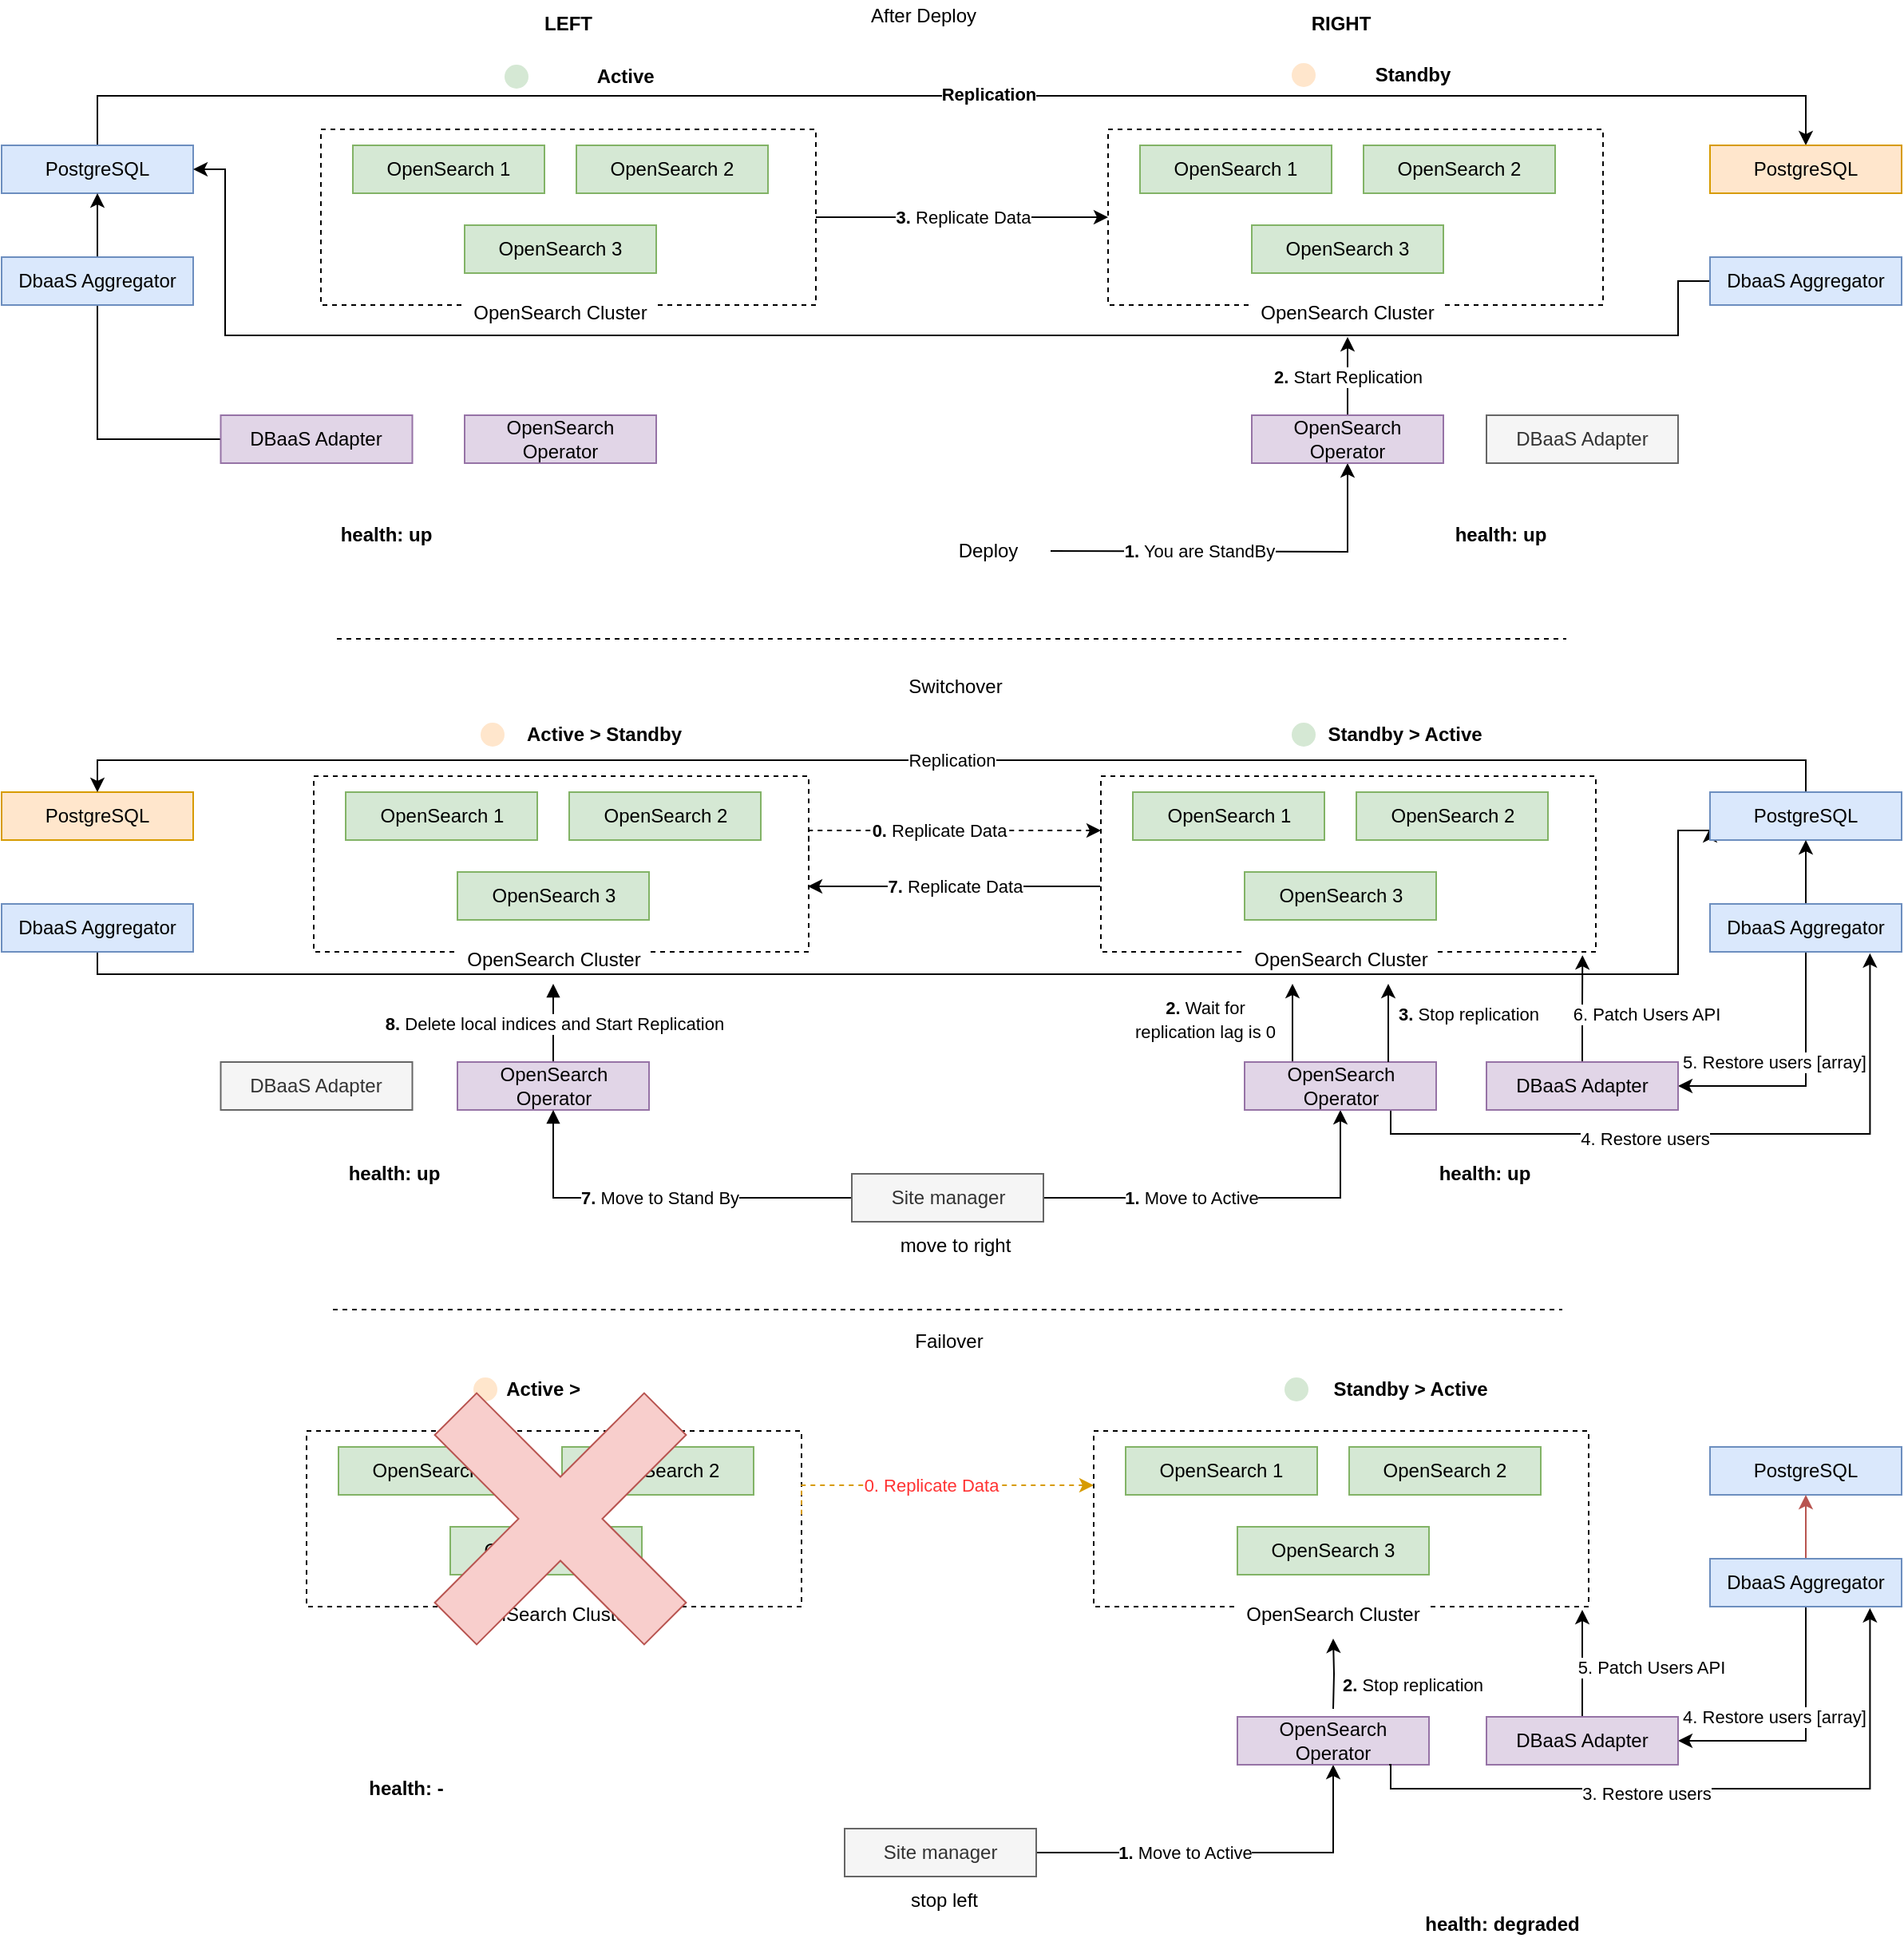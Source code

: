 <mxfile version="21.3.8" type="device">
  <diagram id="4c3An5qVU3Ox8uNfKSHT" name="Page-1">
    <mxGraphModel dx="2958" dy="672" grid="1" gridSize="10" guides="1" tooltips="1" connect="1" arrows="1" fold="1" page="1" pageScale="1" pageWidth="827" pageHeight="1169" math="0" shadow="0">
      <root>
        <mxCell id="0" />
        <mxCell id="1" parent="0" />
        <mxCell id="g5wSAZQ-lnxtwmomjC5H-2" value="" style="rounded=0;whiteSpace=wrap;html=1;fillColor=none;dashed=1;" parent="1" vertex="1">
          <mxGeometry x="-810" y="81" width="310" height="110" as="geometry" />
        </mxCell>
        <mxCell id="g5wSAZQ-lnxtwmomjC5H-1" value="OpenSearch 1" style="rounded=0;whiteSpace=wrap;html=1;" parent="1" vertex="1">
          <mxGeometry x="-790" y="91" width="120" height="30" as="geometry" />
        </mxCell>
        <mxCell id="g5wSAZQ-lnxtwmomjC5H-4" value="OpenSearch 2" style="rounded=0;whiteSpace=wrap;html=1;fillColor=#d5e8d4;strokeColor=#82b366;" parent="1" vertex="1">
          <mxGeometry x="-650" y="91" width="120" height="30" as="geometry" />
        </mxCell>
        <mxCell id="g5wSAZQ-lnxtwmomjC5H-5" value="OpenSearch 3" style="rounded=0;whiteSpace=wrap;html=1;" parent="1" vertex="1">
          <mxGeometry x="-720" y="141" width="120" height="30" as="geometry" />
        </mxCell>
        <mxCell id="g5wSAZQ-lnxtwmomjC5H-8" value="OpenSearch Cluster" style="text;html=1;strokeColor=none;fillColor=default;align=center;verticalAlign=middle;whiteSpace=wrap;rounded=0;dashed=1;" parent="1" vertex="1">
          <mxGeometry x="-720" y="181" width="120" height="30" as="geometry" />
        </mxCell>
        <mxCell id="g5wSAZQ-lnxtwmomjC5H-10" value="OpenSearch 3" style="rounded=0;whiteSpace=wrap;html=1;fillColor=#d5e8d4;strokeColor=#82b366;" parent="1" vertex="1">
          <mxGeometry x="-720" y="141" width="120" height="30" as="geometry" />
        </mxCell>
        <mxCell id="g5wSAZQ-lnxtwmomjC5H-11" value="OpenSearch 1" style="rounded=0;whiteSpace=wrap;html=1;fillColor=#d5e8d4;strokeColor=#82b366;" parent="1" vertex="1">
          <mxGeometry x="-790" y="91" width="120" height="30" as="geometry" />
        </mxCell>
        <mxCell id="g5wSAZQ-lnxtwmomjC5H-12" value="Active&amp;nbsp;" style="text;html=1;strokeColor=none;fillColor=none;align=center;verticalAlign=middle;whiteSpace=wrap;rounded=0;dashed=1;fontStyle=1" parent="1" vertex="1">
          <mxGeometry x="-675" y="33" width="115" height="30" as="geometry" />
        </mxCell>
        <mxCell id="g5wSAZQ-lnxtwmomjC5H-13" value="" style="ellipse;whiteSpace=wrap;html=1;aspect=fixed;dashed=1;fillColor=#d5e8d4;strokeColor=none;" parent="1" vertex="1">
          <mxGeometry x="-695" y="40.5" width="15" height="15" as="geometry" />
        </mxCell>
        <mxCell id="g5wSAZQ-lnxtwmomjC5H-32" value="&lt;b&gt;3.&lt;/b&gt; Replicate Data" style="edgeStyle=orthogonalEdgeStyle;rounded=0;orthogonalLoop=1;jettySize=auto;html=1;entryX=1;entryY=0.5;entryDx=0;entryDy=0;endArrow=none;endFill=0;startArrow=classic;startFill=1;" parent="1" source="g5wSAZQ-lnxtwmomjC5H-15" target="g5wSAZQ-lnxtwmomjC5H-2" edge="1">
          <mxGeometry relative="1" as="geometry" />
        </mxCell>
        <mxCell id="g5wSAZQ-lnxtwmomjC5H-15" value="" style="rounded=0;whiteSpace=wrap;html=1;fillColor=none;dashed=1;" parent="1" vertex="1">
          <mxGeometry x="-317" y="81" width="310" height="110" as="geometry" />
        </mxCell>
        <mxCell id="g5wSAZQ-lnxtwmomjC5H-16" value="OpenSearch 1" style="rounded=0;whiteSpace=wrap;html=1;" parent="1" vertex="1">
          <mxGeometry x="-297" y="91" width="120" height="30" as="geometry" />
        </mxCell>
        <mxCell id="g5wSAZQ-lnxtwmomjC5H-17" value="OpenSearch 2" style="rounded=0;whiteSpace=wrap;html=1;fillColor=#d5e8d4;strokeColor=#82b366;" parent="1" vertex="1">
          <mxGeometry x="-157" y="91" width="120" height="30" as="geometry" />
        </mxCell>
        <mxCell id="g5wSAZQ-lnxtwmomjC5H-18" value="OpenSearch 3" style="rounded=0;whiteSpace=wrap;html=1;" parent="1" vertex="1">
          <mxGeometry x="-227" y="141" width="120" height="30" as="geometry" />
        </mxCell>
        <mxCell id="g5wSAZQ-lnxtwmomjC5H-19" value="OpenSearch Cluster" style="text;html=1;strokeColor=none;fillColor=default;align=center;verticalAlign=middle;whiteSpace=wrap;rounded=0;dashed=1;" parent="1" vertex="1">
          <mxGeometry x="-227" y="181" width="120" height="30" as="geometry" />
        </mxCell>
        <mxCell id="g5wSAZQ-lnxtwmomjC5H-20" value="OpenSearch 3" style="rounded=0;whiteSpace=wrap;html=1;fillColor=#d5e8d4;strokeColor=#82b366;" parent="1" vertex="1">
          <mxGeometry x="-227" y="141" width="120" height="30" as="geometry" />
        </mxCell>
        <mxCell id="g5wSAZQ-lnxtwmomjC5H-21" value="OpenSearch 1" style="rounded=0;whiteSpace=wrap;html=1;fillColor=#d5e8d4;strokeColor=#82b366;" parent="1" vertex="1">
          <mxGeometry x="-297" y="91" width="120" height="30" as="geometry" />
        </mxCell>
        <mxCell id="g5wSAZQ-lnxtwmomjC5H-22" value="Standby" style="text;html=1;strokeColor=none;fillColor=none;align=center;verticalAlign=middle;whiteSpace=wrap;rounded=0;dashed=1;fontStyle=1" parent="1" vertex="1">
          <mxGeometry x="-182" y="32" width="112" height="30" as="geometry" />
        </mxCell>
        <mxCell id="g5wSAZQ-lnxtwmomjC5H-23" value="" style="ellipse;whiteSpace=wrap;html=1;aspect=fixed;dashed=1;fillColor=#ffe6cc;strokeColor=none;" parent="1" vertex="1">
          <mxGeometry x="-202" y="39.5" width="15" height="15" as="geometry" />
        </mxCell>
        <mxCell id="g5wSAZQ-lnxtwmomjC5H-26" value="OpenSearch Operator" style="rounded=0;whiteSpace=wrap;html=1;fillColor=#e1d5e7;strokeColor=#9673a6;" parent="1" vertex="1">
          <mxGeometry x="-720" y="260" width="120" height="30" as="geometry" />
        </mxCell>
        <mxCell id="g5wSAZQ-lnxtwmomjC5H-30" value="&lt;b&gt;1.&lt;/b&gt; You are StandBy" style="edgeStyle=orthogonalEdgeStyle;rounded=0;orthogonalLoop=1;jettySize=auto;html=1;entryX=0.5;entryY=1;entryDx=0;entryDy=0;" parent="1" target="g5wSAZQ-lnxtwmomjC5H-29" edge="1">
          <mxGeometry x="-0.231" relative="1" as="geometry">
            <mxPoint as="offset" />
            <mxPoint x="-353" y="345" as="sourcePoint" />
          </mxGeometry>
        </mxCell>
        <mxCell id="g5wSAZQ-lnxtwmomjC5H-31" value="&lt;b&gt;2. &lt;/b&gt;Start Replication" style="edgeStyle=orthogonalEdgeStyle;rounded=0;orthogonalLoop=1;jettySize=auto;html=1;entryX=0.5;entryY=1;entryDx=0;entryDy=0;" parent="1" source="g5wSAZQ-lnxtwmomjC5H-29" target="g5wSAZQ-lnxtwmomjC5H-19" edge="1">
          <mxGeometry relative="1" as="geometry" />
        </mxCell>
        <mxCell id="g5wSAZQ-lnxtwmomjC5H-29" value="OpenSearch Operator" style="rounded=0;whiteSpace=wrap;html=1;fillColor=#e1d5e7;strokeColor=#9673a6;" parent="1" vertex="1">
          <mxGeometry x="-227" y="260" width="120" height="30" as="geometry" />
        </mxCell>
        <mxCell id="g5wSAZQ-lnxtwmomjC5H-33" value="After Deploy" style="text;html=1;align=center;verticalAlign=middle;resizable=0;points=[];autosize=1;strokeColor=none;fillColor=none;" parent="1" vertex="1">
          <mxGeometry x="-473" width="80" height="20" as="geometry" />
        </mxCell>
        <mxCell id="g5wSAZQ-lnxtwmomjC5H-34" value="Switchover" style="text;html=1;align=center;verticalAlign=middle;resizable=0;points=[];autosize=1;strokeColor=none;fillColor=none;" parent="1" vertex="1">
          <mxGeometry x="-448" y="420" width="70" height="20" as="geometry" />
        </mxCell>
        <mxCell id="g5wSAZQ-lnxtwmomjC5H-35" value="" style="endArrow=none;dashed=1;html=1;rounded=0;" parent="1" edge="1">
          <mxGeometry width="50" height="50" relative="1" as="geometry">
            <mxPoint x="-800" y="400" as="sourcePoint" />
            <mxPoint x="-30" y="400" as="targetPoint" />
          </mxGeometry>
        </mxCell>
        <mxCell id="g5wSAZQ-lnxtwmomjC5H-36" value="" style="rounded=0;whiteSpace=wrap;html=1;fillColor=none;dashed=1;" parent="1" vertex="1">
          <mxGeometry x="-814.5" y="486" width="310" height="110" as="geometry" />
        </mxCell>
        <mxCell id="g5wSAZQ-lnxtwmomjC5H-37" value="OpenSearch 1" style="rounded=0;whiteSpace=wrap;html=1;" parent="1" vertex="1">
          <mxGeometry x="-794.5" y="496" width="120" height="30" as="geometry" />
        </mxCell>
        <mxCell id="g5wSAZQ-lnxtwmomjC5H-38" value="OpenSearch 2" style="rounded=0;whiteSpace=wrap;html=1;fillColor=#d5e8d4;strokeColor=#82b366;" parent="1" vertex="1">
          <mxGeometry x="-654.5" y="496" width="120" height="30" as="geometry" />
        </mxCell>
        <mxCell id="g5wSAZQ-lnxtwmomjC5H-39" value="OpenSearch 3" style="rounded=0;whiteSpace=wrap;html=1;" parent="1" vertex="1">
          <mxGeometry x="-724.5" y="546" width="120" height="30" as="geometry" />
        </mxCell>
        <mxCell id="g5wSAZQ-lnxtwmomjC5H-40" value="OpenSearch Cluster" style="text;html=1;strokeColor=none;fillColor=default;align=center;verticalAlign=middle;whiteSpace=wrap;rounded=0;dashed=1;" parent="1" vertex="1">
          <mxGeometry x="-724.5" y="586" width="120" height="30" as="geometry" />
        </mxCell>
        <mxCell id="g5wSAZQ-lnxtwmomjC5H-41" value="OpenSearch 3" style="rounded=0;whiteSpace=wrap;html=1;fillColor=#d5e8d4;strokeColor=#82b366;" parent="1" vertex="1">
          <mxGeometry x="-724.5" y="546" width="120" height="30" as="geometry" />
        </mxCell>
        <mxCell id="g5wSAZQ-lnxtwmomjC5H-42" value="OpenSearch 1" style="rounded=0;whiteSpace=wrap;html=1;fillColor=#d5e8d4;strokeColor=#82b366;" parent="1" vertex="1">
          <mxGeometry x="-794.5" y="496" width="120" height="30" as="geometry" />
        </mxCell>
        <mxCell id="g5wSAZQ-lnxtwmomjC5H-43" value="&lt;span style=&quot;font-weight: 700;&quot;&gt;Standby &amp;gt; Active&lt;/span&gt;" style="text;html=1;strokeColor=none;fillColor=none;align=center;verticalAlign=middle;whiteSpace=wrap;rounded=0;dashed=1;" parent="1" vertex="1">
          <mxGeometry x="-182" y="445" width="102" height="30" as="geometry" />
        </mxCell>
        <mxCell id="g5wSAZQ-lnxtwmomjC5H-44" value="" style="ellipse;whiteSpace=wrap;html=1;aspect=fixed;dashed=1;fillColor=#d5e8d4;strokeColor=none;" parent="1" vertex="1">
          <mxGeometry x="-202" y="452.5" width="15" height="15" as="geometry" />
        </mxCell>
        <mxCell id="g5wSAZQ-lnxtwmomjC5H-45" value="&lt;b&gt;0. &lt;/b&gt;Replicate Data" style="edgeStyle=orthogonalEdgeStyle;rounded=0;orthogonalLoop=1;jettySize=auto;html=1;entryX=1;entryY=0.5;entryDx=0;entryDy=0;endArrow=none;endFill=0;startArrow=classic;startFill=1;dashed=1;" parent="1" source="g5wSAZQ-lnxtwmomjC5H-46" target="g5wSAZQ-lnxtwmomjC5H-36" edge="1">
          <mxGeometry relative="1" as="geometry">
            <Array as="points">
              <mxPoint x="-504" y="520" />
            </Array>
          </mxGeometry>
        </mxCell>
        <mxCell id="g5wSAZQ-lnxtwmomjC5H-46" value="" style="rounded=0;whiteSpace=wrap;html=1;fillColor=none;dashed=1;" parent="1" vertex="1">
          <mxGeometry x="-321.5" y="486" width="310" height="110" as="geometry" />
        </mxCell>
        <mxCell id="g5wSAZQ-lnxtwmomjC5H-47" value="OpenSearch 1" style="rounded=0;whiteSpace=wrap;html=1;" parent="1" vertex="1">
          <mxGeometry x="-301.5" y="496" width="120" height="30" as="geometry" />
        </mxCell>
        <mxCell id="g5wSAZQ-lnxtwmomjC5H-48" value="OpenSearch 2" style="rounded=0;whiteSpace=wrap;html=1;fillColor=#d5e8d4;strokeColor=#82b366;" parent="1" vertex="1">
          <mxGeometry x="-161.5" y="496" width="120" height="30" as="geometry" />
        </mxCell>
        <mxCell id="g5wSAZQ-lnxtwmomjC5H-49" value="OpenSearch 3" style="rounded=0;whiteSpace=wrap;html=1;" parent="1" vertex="1">
          <mxGeometry x="-231.5" y="546" width="120" height="30" as="geometry" />
        </mxCell>
        <mxCell id="g5wSAZQ-lnxtwmomjC5H-50" value="OpenSearch Cluster" style="text;html=1;strokeColor=none;fillColor=default;align=center;verticalAlign=middle;whiteSpace=wrap;rounded=0;dashed=1;" parent="1" vertex="1">
          <mxGeometry x="-231.5" y="586" width="120" height="30" as="geometry" />
        </mxCell>
        <mxCell id="g5wSAZQ-lnxtwmomjC5H-51" value="OpenSearch 3" style="rounded=0;whiteSpace=wrap;html=1;fillColor=#d5e8d4;strokeColor=#82b366;" parent="1" vertex="1">
          <mxGeometry x="-231.5" y="546" width="120" height="30" as="geometry" />
        </mxCell>
        <mxCell id="g5wSAZQ-lnxtwmomjC5H-52" value="OpenSearch 1" style="rounded=0;whiteSpace=wrap;html=1;fillColor=#d5e8d4;strokeColor=#82b366;" parent="1" vertex="1">
          <mxGeometry x="-301.5" y="496" width="120" height="30" as="geometry" />
        </mxCell>
        <mxCell id="g5wSAZQ-lnxtwmomjC5H-53" value="&lt;span style=&quot;font-weight: 700;&quot;&gt;Active &amp;gt; Standby&lt;/span&gt;" style="text;html=1;strokeColor=none;fillColor=none;align=center;verticalAlign=middle;whiteSpace=wrap;rounded=0;dashed=1;" parent="1" vertex="1">
          <mxGeometry x="-695" y="445" width="125" height="30" as="geometry" />
        </mxCell>
        <mxCell id="g5wSAZQ-lnxtwmomjC5H-54" value="" style="ellipse;whiteSpace=wrap;html=1;aspect=fixed;dashed=1;fillColor=#ffe6cc;strokeColor=none;" parent="1" vertex="1">
          <mxGeometry x="-710" y="452.5" width="15" height="15" as="geometry" />
        </mxCell>
        <mxCell id="g5wSAZQ-lnxtwmomjC5H-65" value="&lt;b&gt;8.&lt;/b&gt;&amp;nbsp;Delete local indices and Start Replication" style="edgeStyle=orthogonalEdgeStyle;rounded=0;orthogonalLoop=1;jettySize=auto;html=1;startArrow=none;startFill=0;endArrow=block;endFill=1;" parent="1" source="g5wSAZQ-lnxtwmomjC5H-55" target="g5wSAZQ-lnxtwmomjC5H-40" edge="1">
          <mxGeometry relative="1" as="geometry" />
        </mxCell>
        <mxCell id="g5wSAZQ-lnxtwmomjC5H-55" value="OpenSearch Operator" style="rounded=0;whiteSpace=wrap;html=1;fillColor=#e1d5e7;strokeColor=#9673a6;" parent="1" vertex="1">
          <mxGeometry x="-724.5" y="665" width="120" height="30" as="geometry" />
        </mxCell>
        <mxCell id="g5wSAZQ-lnxtwmomjC5H-56" value="&lt;b&gt;1.&lt;/b&gt; Move to Active" style="edgeStyle=orthogonalEdgeStyle;rounded=0;orthogonalLoop=1;jettySize=auto;html=1;entryX=0.5;entryY=1;entryDx=0;entryDy=0;" parent="1" source="g5wSAZQ-lnxtwmomjC5H-57" target="g5wSAZQ-lnxtwmomjC5H-59" edge="1">
          <mxGeometry x="-0.231" relative="1" as="geometry">
            <mxPoint as="offset" />
          </mxGeometry>
        </mxCell>
        <mxCell id="g5wSAZQ-lnxtwmomjC5H-64" value="&lt;b&gt;7.&lt;/b&gt; Move to Stand By" style="edgeStyle=orthogonalEdgeStyle;rounded=0;orthogonalLoop=1;jettySize=auto;html=1;startArrow=none;startFill=0;endArrow=block;endFill=1;" parent="1" source="g5wSAZQ-lnxtwmomjC5H-57" target="g5wSAZQ-lnxtwmomjC5H-55" edge="1">
          <mxGeometry relative="1" as="geometry" />
        </mxCell>
        <mxCell id="g5wSAZQ-lnxtwmomjC5H-57" value="Site manager" style="rounded=0;whiteSpace=wrap;html=1;fillColor=#f5f5f5;fontColor=#333333;strokeColor=#666666;" parent="1" vertex="1">
          <mxGeometry x="-477.5" y="735" width="120" height="30" as="geometry" />
        </mxCell>
        <mxCell id="g5wSAZQ-lnxtwmomjC5H-58" value="" style="edgeStyle=orthogonalEdgeStyle;rounded=0;orthogonalLoop=1;jettySize=auto;html=1;entryX=0.25;entryY=1;entryDx=0;entryDy=0;exitX=0.25;exitY=0;exitDx=0;exitDy=0;" parent="1" source="g5wSAZQ-lnxtwmomjC5H-59" target="g5wSAZQ-lnxtwmomjC5H-50" edge="1">
          <mxGeometry relative="1" as="geometry" />
        </mxCell>
        <mxCell id="bl8uyG9xFAkNSxUmEnoo-24" style="edgeStyle=orthogonalEdgeStyle;rounded=0;orthogonalLoop=1;jettySize=auto;html=1;entryX=0.835;entryY=1.031;entryDx=0;entryDy=0;entryPerimeter=0;exitX=0.75;exitY=1;exitDx=0;exitDy=0;" parent="1" source="g5wSAZQ-lnxtwmomjC5H-59" target="bl8uyG9xFAkNSxUmEnoo-19" edge="1">
          <mxGeometry relative="1" as="geometry">
            <Array as="points">
              <mxPoint x="-140" y="695" />
              <mxPoint x="-140" y="710" />
              <mxPoint x="160" y="710" />
            </Array>
          </mxGeometry>
        </mxCell>
        <mxCell id="bl8uyG9xFAkNSxUmEnoo-25" value="&lt;font&gt;&lt;span&gt;4. Restore users&lt;/span&gt;&lt;/font&gt;" style="edgeLabel;html=1;align=center;verticalAlign=middle;resizable=0;points=[];fontColor=#000000;fontStyle=0" parent="bl8uyG9xFAkNSxUmEnoo-24" vertex="1" connectable="0">
          <mxGeometry x="-0.183" y="-3" relative="1" as="geometry">
            <mxPoint as="offset" />
          </mxGeometry>
        </mxCell>
        <mxCell id="g5wSAZQ-lnxtwmomjC5H-59" value="OpenSearch Operator" style="rounded=0;whiteSpace=wrap;html=1;fillColor=#e1d5e7;strokeColor=#9673a6;" parent="1" vertex="1">
          <mxGeometry x="-231.5" y="665" width="120" height="30" as="geometry" />
        </mxCell>
        <mxCell id="g5wSAZQ-lnxtwmomjC5H-60" value="&lt;br&gt;&lt;span style=&quot;color: rgb(0 , 0 , 0) ; font-family: &amp;#34;helvetica&amp;#34; ; font-size: 11px ; font-style: normal ; letter-spacing: normal ; text-align: center ; text-indent: 0px ; text-transform: none ; word-spacing: 0px ; background-color: rgb(255 , 255 , 255) ; display: inline ; float: none&quot;&gt;&lt;b&gt;2.&lt;/b&gt;&lt;/span&gt;&lt;span style=&quot;color: rgb(0 , 0 , 0) ; font-family: &amp;#34;helvetica&amp;#34; ; font-size: 11px ; font-style: normal ; font-weight: 400 ; letter-spacing: normal ; text-align: center ; text-indent: 0px ; text-transform: none ; word-spacing: 0px ; background-color: rgb(255 , 255 , 255) ; display: inline ; float: none&quot;&gt; Wait for replication lag is 0&lt;/span&gt;" style="text;html=1;strokeColor=none;fillColor=none;align=center;verticalAlign=middle;whiteSpace=wrap;rounded=0;" parent="1" vertex="1">
          <mxGeometry x="-306" y="616" width="100" height="30" as="geometry" />
        </mxCell>
        <mxCell id="g5wSAZQ-lnxtwmomjC5H-61" value="" style="edgeStyle=orthogonalEdgeStyle;rounded=0;orthogonalLoop=1;jettySize=auto;html=1;entryX=0.75;entryY=1;entryDx=0;entryDy=0;exitX=0.75;exitY=0;exitDx=0;exitDy=0;" parent="1" source="g5wSAZQ-lnxtwmomjC5H-59" target="g5wSAZQ-lnxtwmomjC5H-50" edge="1">
          <mxGeometry relative="1" as="geometry">
            <mxPoint x="-191.5" y="675" as="sourcePoint" />
            <mxPoint x="-191.5" y="626" as="targetPoint" />
          </mxGeometry>
        </mxCell>
        <mxCell id="g5wSAZQ-lnxtwmomjC5H-62" value="&lt;span style=&quot;color: rgb(0 , 0 , 0) ; font-family: &amp;#34;helvetica&amp;#34; ; font-size: 11px ; font-style: normal ; letter-spacing: normal ; text-align: center ; text-indent: 0px ; text-transform: none ; word-spacing: 0px ; background-color: rgb(255 , 255 , 255) ; display: inline ; float: none&quot;&gt;&lt;b&gt;3.&lt;/b&gt;&lt;/span&gt;&lt;span style=&quot;color: rgb(0 , 0 , 0) ; font-family: &amp;#34;helvetica&amp;#34; ; font-size: 11px ; font-style: normal ; font-weight: 400 ; letter-spacing: normal ; text-align: center ; text-indent: 0px ; text-transform: none ; word-spacing: 0px ; background-color: rgb(255 , 255 , 255) ; display: inline ; float: none&quot;&gt; Stop replication&lt;/span&gt;" style="text;html=1;strokeColor=none;fillColor=none;align=center;verticalAlign=middle;whiteSpace=wrap;rounded=0;" parent="1" vertex="1">
          <mxGeometry x="-140.75" y="620" width="100" height="30" as="geometry" />
        </mxCell>
        <mxCell id="g5wSAZQ-lnxtwmomjC5H-66" value="&lt;b&gt;7.&lt;/b&gt; Replicate Data" style="edgeStyle=orthogonalEdgeStyle;rounded=0;orthogonalLoop=1;jettySize=auto;html=1;endArrow=classic;endFill=1;startArrow=none;startFill=0;" parent="1" edge="1">
          <mxGeometry relative="1" as="geometry">
            <mxPoint x="-322" y="555.0" as="sourcePoint" />
            <mxPoint x="-505" y="555" as="targetPoint" />
            <Array as="points">
              <mxPoint x="-504.5" y="555" />
            </Array>
          </mxGeometry>
        </mxCell>
        <mxCell id="g5wSAZQ-lnxtwmomjC5H-67" value="Failover" style="text;html=1;align=center;verticalAlign=middle;resizable=0;points=[];autosize=1;strokeColor=none;fillColor=none;" parent="1" vertex="1">
          <mxGeometry x="-447.5" y="830" width="60" height="20" as="geometry" />
        </mxCell>
        <mxCell id="g5wSAZQ-lnxtwmomjC5H-68" value="" style="endArrow=none;dashed=1;html=1;rounded=0;" parent="1" edge="1">
          <mxGeometry width="50" height="50" relative="1" as="geometry">
            <mxPoint x="-802.5" y="820" as="sourcePoint" />
            <mxPoint x="-32.5" y="820" as="targetPoint" />
          </mxGeometry>
        </mxCell>
        <mxCell id="g5wSAZQ-lnxtwmomjC5H-69" value="" style="rounded=0;whiteSpace=wrap;html=1;fillColor=none;dashed=1;" parent="1" vertex="1">
          <mxGeometry x="-819" y="896" width="310" height="110" as="geometry" />
        </mxCell>
        <mxCell id="g5wSAZQ-lnxtwmomjC5H-70" value="OpenSearch 1" style="rounded=0;whiteSpace=wrap;html=1;" parent="1" vertex="1">
          <mxGeometry x="-799" y="906" width="120" height="30" as="geometry" />
        </mxCell>
        <mxCell id="g5wSAZQ-lnxtwmomjC5H-71" value="OpenSearch 2" style="rounded=0;whiteSpace=wrap;html=1;fillColor=#d5e8d4;strokeColor=#82b366;" parent="1" vertex="1">
          <mxGeometry x="-659" y="906" width="120" height="30" as="geometry" />
        </mxCell>
        <mxCell id="g5wSAZQ-lnxtwmomjC5H-72" value="OpenSearch 3" style="rounded=0;whiteSpace=wrap;html=1;" parent="1" vertex="1">
          <mxGeometry x="-729" y="956" width="120" height="30" as="geometry" />
        </mxCell>
        <mxCell id="g5wSAZQ-lnxtwmomjC5H-73" value="OpenSearch Cluster" style="text;html=1;strokeColor=none;fillColor=default;align=center;verticalAlign=middle;whiteSpace=wrap;rounded=0;dashed=1;" parent="1" vertex="1">
          <mxGeometry x="-729" y="996" width="120" height="30" as="geometry" />
        </mxCell>
        <mxCell id="g5wSAZQ-lnxtwmomjC5H-74" value="OpenSearch 3" style="rounded=0;whiteSpace=wrap;html=1;fillColor=#d5e8d4;strokeColor=#82b366;" parent="1" vertex="1">
          <mxGeometry x="-729" y="956" width="120" height="30" as="geometry" />
        </mxCell>
        <mxCell id="g5wSAZQ-lnxtwmomjC5H-75" value="OpenSearch 1" style="rounded=0;whiteSpace=wrap;html=1;fillColor=#d5e8d4;strokeColor=#82b366;" parent="1" vertex="1">
          <mxGeometry x="-799" y="906" width="120" height="30" as="geometry" />
        </mxCell>
        <mxCell id="g5wSAZQ-lnxtwmomjC5H-76" value="&lt;span style=&quot;font-weight: 700;&quot;&gt;Standby &amp;gt; Active&lt;/span&gt;" style="text;html=1;strokeColor=none;fillColor=none;align=center;verticalAlign=middle;whiteSpace=wrap;rounded=0;dashed=1;" parent="1" vertex="1">
          <mxGeometry x="-186.5" y="855" width="116.5" height="30" as="geometry" />
        </mxCell>
        <mxCell id="g5wSAZQ-lnxtwmomjC5H-77" value="" style="ellipse;whiteSpace=wrap;html=1;aspect=fixed;dashed=1;fillColor=#d5e8d4;strokeColor=none;" parent="1" vertex="1">
          <mxGeometry x="-206.5" y="862.5" width="15" height="15" as="geometry" />
        </mxCell>
        <mxCell id="g5wSAZQ-lnxtwmomjC5H-78" value="&lt;font color=&quot;#ff3333&quot;&gt;0. Replicate Data&lt;/font&gt;" style="edgeStyle=orthogonalEdgeStyle;rounded=0;orthogonalLoop=1;jettySize=auto;html=1;entryX=1;entryY=0.5;entryDx=0;entryDy=0;endArrow=none;endFill=0;startArrow=classic;startFill=1;dashed=1;fillColor=#ffe6cc;strokeColor=#d79b00;" parent="1" source="g5wSAZQ-lnxtwmomjC5H-79" target="g5wSAZQ-lnxtwmomjC5H-69" edge="1">
          <mxGeometry relative="1" as="geometry">
            <Array as="points">
              <mxPoint x="-508.5" y="930" />
            </Array>
          </mxGeometry>
        </mxCell>
        <mxCell id="g5wSAZQ-lnxtwmomjC5H-79" value="" style="rounded=0;whiteSpace=wrap;html=1;fillColor=none;dashed=1;" parent="1" vertex="1">
          <mxGeometry x="-326" y="896" width="310" height="110" as="geometry" />
        </mxCell>
        <mxCell id="g5wSAZQ-lnxtwmomjC5H-80" value="OpenSearch 1" style="rounded=0;whiteSpace=wrap;html=1;" parent="1" vertex="1">
          <mxGeometry x="-306" y="906" width="120" height="30" as="geometry" />
        </mxCell>
        <mxCell id="g5wSAZQ-lnxtwmomjC5H-81" value="OpenSearch 2" style="rounded=0;whiteSpace=wrap;html=1;fillColor=#d5e8d4;strokeColor=#82b366;" parent="1" vertex="1">
          <mxGeometry x="-166" y="906" width="120" height="30" as="geometry" />
        </mxCell>
        <mxCell id="g5wSAZQ-lnxtwmomjC5H-82" value="OpenSearch 3" style="rounded=0;whiteSpace=wrap;html=1;" parent="1" vertex="1">
          <mxGeometry x="-236" y="956" width="120" height="30" as="geometry" />
        </mxCell>
        <mxCell id="g5wSAZQ-lnxtwmomjC5H-83" value="OpenSearch Cluster" style="text;html=1;strokeColor=none;fillColor=default;align=center;verticalAlign=middle;whiteSpace=wrap;rounded=0;dashed=1;" parent="1" vertex="1">
          <mxGeometry x="-236" y="996" width="120" height="30" as="geometry" />
        </mxCell>
        <mxCell id="g5wSAZQ-lnxtwmomjC5H-84" value="OpenSearch 3" style="rounded=0;whiteSpace=wrap;html=1;fillColor=#d5e8d4;strokeColor=#82b366;" parent="1" vertex="1">
          <mxGeometry x="-236" y="956" width="120" height="30" as="geometry" />
        </mxCell>
        <mxCell id="g5wSAZQ-lnxtwmomjC5H-85" value="OpenSearch 1" style="rounded=0;whiteSpace=wrap;html=1;fillColor=#d5e8d4;strokeColor=#82b366;" parent="1" vertex="1">
          <mxGeometry x="-306" y="906" width="120" height="30" as="geometry" />
        </mxCell>
        <mxCell id="g5wSAZQ-lnxtwmomjC5H-86" value="&lt;b&gt;Active &amp;gt;&amp;nbsp;&lt;/b&gt;" style="text;html=1;strokeColor=none;fillColor=none;align=center;verticalAlign=middle;whiteSpace=wrap;rounded=0;dashed=1;" parent="1" vertex="1">
          <mxGeometry x="-699.5" y="855" width="60" height="30" as="geometry" />
        </mxCell>
        <mxCell id="g5wSAZQ-lnxtwmomjC5H-87" value="" style="ellipse;whiteSpace=wrap;html=1;aspect=fixed;dashed=1;fillColor=#ffe6cc;strokeColor=none;" parent="1" vertex="1">
          <mxGeometry x="-714.5" y="862.5" width="15" height="15" as="geometry" />
        </mxCell>
        <mxCell id="g5wSAZQ-lnxtwmomjC5H-90" value="&lt;b&gt;1.&lt;/b&gt; Move to Active" style="edgeStyle=orthogonalEdgeStyle;rounded=0;orthogonalLoop=1;jettySize=auto;html=1;entryX=0.5;entryY=1;entryDx=0;entryDy=0;" parent="1" source="g5wSAZQ-lnxtwmomjC5H-92" target="g5wSAZQ-lnxtwmomjC5H-94" edge="1">
          <mxGeometry x="-0.231" relative="1" as="geometry">
            <mxPoint as="offset" />
          </mxGeometry>
        </mxCell>
        <mxCell id="g5wSAZQ-lnxtwmomjC5H-92" value="Site manager" style="rounded=0;whiteSpace=wrap;html=1;fillColor=#f5f5f5;fontColor=#333333;strokeColor=#666666;" parent="1" vertex="1">
          <mxGeometry x="-482" y="1145" width="120" height="30" as="geometry" />
        </mxCell>
        <mxCell id="g5wSAZQ-lnxtwmomjC5H-94" value="OpenSearch Operator" style="rounded=0;whiteSpace=wrap;html=1;fillColor=#e1d5e7;strokeColor=#9673a6;" parent="1" vertex="1">
          <mxGeometry x="-236" y="1075" width="120" height="30" as="geometry" />
        </mxCell>
        <mxCell id="g5wSAZQ-lnxtwmomjC5H-96" value="" style="edgeStyle=orthogonalEdgeStyle;rounded=0;orthogonalLoop=1;jettySize=auto;html=1;" parent="1" target="g5wSAZQ-lnxtwmomjC5H-83" edge="1">
          <mxGeometry relative="1" as="geometry">
            <mxPoint x="-176" y="1070" as="sourcePoint" />
            <mxPoint x="-196" y="1036" as="targetPoint" />
          </mxGeometry>
        </mxCell>
        <mxCell id="g5wSAZQ-lnxtwmomjC5H-97" value="&lt;span style=&quot;color: rgb(0 , 0 , 0) ; font-family: &amp;#34;helvetica&amp;#34; ; font-size: 11px ; font-style: normal ; letter-spacing: normal ; text-align: center ; text-indent: 0px ; text-transform: none ; word-spacing: 0px ; background-color: rgb(255 , 255 , 255) ; display: inline ; float: none&quot;&gt;&lt;b&gt;2.&lt;/b&gt;&lt;/span&gt;&lt;span style=&quot;color: rgb(0 , 0 , 0) ; font-family: &amp;#34;helvetica&amp;#34; ; font-size: 11px ; font-style: normal ; font-weight: 400 ; letter-spacing: normal ; text-align: center ; text-indent: 0px ; text-transform: none ; word-spacing: 0px ; background-color: rgb(255 , 255 , 255) ; display: inline ; float: none&quot;&gt; Stop replication&lt;/span&gt;" style="text;html=1;strokeColor=none;fillColor=none;align=center;verticalAlign=middle;whiteSpace=wrap;rounded=0;" parent="1" vertex="1">
          <mxGeometry x="-176" y="1040" width="100" height="30" as="geometry" />
        </mxCell>
        <mxCell id="g5wSAZQ-lnxtwmomjC5H-99" value="" style="shape=cross;whiteSpace=wrap;html=1;fillColor=#f8cecc;rotation=-45;strokeColor=#b85450;" parent="1" vertex="1">
          <mxGeometry x="-752.75" y="858.25" width="185.5" height="185.5" as="geometry" />
        </mxCell>
        <mxCell id="g5wSAZQ-lnxtwmomjC5H-103" style="edgeStyle=orthogonalEdgeStyle;rounded=0;orthogonalLoop=1;jettySize=auto;html=1;exitX=0.5;exitY=1;exitDx=0;exitDy=0;fontColor=#FF3333;startArrow=none;startFill=0;endArrow=classic;endFill=1;" parent="1" source="g5wSAZQ-lnxtwmomjC5H-60" target="g5wSAZQ-lnxtwmomjC5H-60" edge="1">
          <mxGeometry relative="1" as="geometry" />
        </mxCell>
        <mxCell id="OIgNpswnTD7eTRh0_pzA-1" value="LEFT" style="text;html=1;strokeColor=none;fillColor=none;align=center;verticalAlign=middle;whiteSpace=wrap;rounded=0;fontStyle=1" parent="1" vertex="1">
          <mxGeometry x="-685" width="60" height="30" as="geometry" />
        </mxCell>
        <mxCell id="OIgNpswnTD7eTRh0_pzA-2" value="RIGHT" style="text;html=1;strokeColor=none;fillColor=none;align=center;verticalAlign=middle;whiteSpace=wrap;rounded=0;fontStyle=1" parent="1" vertex="1">
          <mxGeometry x="-201" width="60" height="30" as="geometry" />
        </mxCell>
        <mxCell id="OIgNpswnTD7eTRh0_pzA-3" value="Deploy" style="text;html=1;strokeColor=none;fillColor=none;align=center;verticalAlign=middle;whiteSpace=wrap;rounded=0;" parent="1" vertex="1">
          <mxGeometry x="-422" y="330" width="60" height="30" as="geometry" />
        </mxCell>
        <mxCell id="OIgNpswnTD7eTRh0_pzA-4" value="move to right" style="text;html=1;strokeColor=none;fillColor=none;align=center;verticalAlign=middle;whiteSpace=wrap;rounded=0;" parent="1" vertex="1">
          <mxGeometry x="-454.5" y="765" width="83" height="30" as="geometry" />
        </mxCell>
        <mxCell id="OIgNpswnTD7eTRh0_pzA-5" value="stop left" style="text;html=1;strokeColor=none;fillColor=none;align=center;verticalAlign=middle;whiteSpace=wrap;rounded=0;" parent="1" vertex="1">
          <mxGeometry x="-461" y="1175" width="83" height="30" as="geometry" />
        </mxCell>
        <mxCell id="OIgNpswnTD7eTRh0_pzA-6" value="health: up" style="text;html=1;strokeColor=none;fillColor=none;align=center;verticalAlign=middle;whiteSpace=wrap;rounded=0;fontStyle=1" parent="1" vertex="1">
          <mxGeometry x="-794.5" y="720" width="60" height="30" as="geometry" />
        </mxCell>
        <mxCell id="OIgNpswnTD7eTRh0_pzA-7" value="health: up" style="text;html=1;strokeColor=none;fillColor=none;align=center;verticalAlign=middle;whiteSpace=wrap;rounded=0;fontStyle=1" parent="1" vertex="1">
          <mxGeometry x="-111.5" y="720" width="60" height="30" as="geometry" />
        </mxCell>
        <mxCell id="OIgNpswnTD7eTRh0_pzA-8" value="health: -" style="text;html=1;strokeColor=none;fillColor=none;align=center;verticalAlign=middle;whiteSpace=wrap;rounded=0;fontStyle=1" parent="1" vertex="1">
          <mxGeometry x="-819" y="1105" width="124.5" height="30" as="geometry" />
        </mxCell>
        <mxCell id="OIgNpswnTD7eTRh0_pzA-9" value="health: degraded" style="text;html=1;strokeColor=none;fillColor=none;align=center;verticalAlign=middle;whiteSpace=wrap;rounded=0;fontStyle=1" parent="1" vertex="1">
          <mxGeometry x="-121.5" y="1190" width="101.5" height="30" as="geometry" />
        </mxCell>
        <mxCell id="0v8K78YUEuDHn0hmXSMS-2" value="health: up" style="text;html=1;strokeColor=none;fillColor=none;align=center;verticalAlign=middle;whiteSpace=wrap;rounded=0;fontStyle=1" parent="1" vertex="1">
          <mxGeometry x="-100.75" y="320" width="60" height="30" as="geometry" />
        </mxCell>
        <mxCell id="0v8K78YUEuDHn0hmXSMS-3" value="health: up" style="text;html=1;strokeColor=none;fillColor=none;align=center;verticalAlign=middle;whiteSpace=wrap;rounded=0;fontStyle=1" parent="1" vertex="1">
          <mxGeometry x="-799" y="320" width="60" height="30" as="geometry" />
        </mxCell>
        <mxCell id="bl8uyG9xFAkNSxUmEnoo-1" value="DBaaS Adapter" style="rounded=0;whiteSpace=wrap;html=1;fillColor=#f5f5f5;strokeColor=#666666;fontColor=#333333;" parent="1" vertex="1">
          <mxGeometry x="-80" y="260" width="120" height="30" as="geometry" />
        </mxCell>
        <mxCell id="bl8uyG9xFAkNSxUmEnoo-11" style="edgeStyle=orthogonalEdgeStyle;rounded=0;orthogonalLoop=1;jettySize=auto;html=1;entryX=0.5;entryY=1;entryDx=0;entryDy=0;endArrow=none;endFill=0;" parent="1" source="bl8uyG9xFAkNSxUmEnoo-2" target="bl8uyG9xFAkNSxUmEnoo-7" edge="1">
          <mxGeometry relative="1" as="geometry" />
        </mxCell>
        <mxCell id="bl8uyG9xFAkNSxUmEnoo-2" value="DBaaS Adapter" style="rounded=0;whiteSpace=wrap;html=1;fillColor=#e1d5e7;strokeColor=#9673a6;" parent="1" vertex="1">
          <mxGeometry x="-872.75" y="260" width="120" height="30" as="geometry" />
        </mxCell>
        <mxCell id="bl8uyG9xFAkNSxUmEnoo-5" style="edgeStyle=orthogonalEdgeStyle;rounded=0;orthogonalLoop=1;jettySize=auto;html=1;entryX=0.5;entryY=0;entryDx=0;entryDy=0;" parent="1" source="bl8uyG9xFAkNSxUmEnoo-3" target="bl8uyG9xFAkNSxUmEnoo-4" edge="1">
          <mxGeometry relative="1" as="geometry">
            <Array as="points">
              <mxPoint x="-950" y="60" />
              <mxPoint x="120" y="60" />
            </Array>
          </mxGeometry>
        </mxCell>
        <mxCell id="bl8uyG9xFAkNSxUmEnoo-6" value="Replication" style="edgeLabel;html=1;align=center;verticalAlign=middle;resizable=0;points=[];fontStyle=1" parent="bl8uyG9xFAkNSxUmEnoo-5" vertex="1" connectable="0">
          <mxGeometry x="0.041" y="1" relative="1" as="geometry">
            <mxPoint as="offset" />
          </mxGeometry>
        </mxCell>
        <mxCell id="bl8uyG9xFAkNSxUmEnoo-3" value="PostgreSQL" style="rounded=0;whiteSpace=wrap;html=1;fillColor=#dae8fc;strokeColor=#6c8ebf;" parent="1" vertex="1">
          <mxGeometry x="-1010" y="91" width="120" height="30" as="geometry" />
        </mxCell>
        <mxCell id="bl8uyG9xFAkNSxUmEnoo-4" value="PostgreSQL" style="rounded=0;whiteSpace=wrap;html=1;fillColor=#ffe6cc;strokeColor=#d79b00;" parent="1" vertex="1">
          <mxGeometry x="60" y="91" width="120" height="30" as="geometry" />
        </mxCell>
        <mxCell id="bl8uyG9xFAkNSxUmEnoo-8" style="edgeStyle=orthogonalEdgeStyle;rounded=0;orthogonalLoop=1;jettySize=auto;html=1;entryX=0.5;entryY=1;entryDx=0;entryDy=0;" parent="1" source="bl8uyG9xFAkNSxUmEnoo-7" target="bl8uyG9xFAkNSxUmEnoo-3" edge="1">
          <mxGeometry relative="1" as="geometry" />
        </mxCell>
        <mxCell id="bl8uyG9xFAkNSxUmEnoo-7" value="DbaaS Aggregator" style="rounded=0;whiteSpace=wrap;html=1;fillColor=#dae8fc;strokeColor=#6c8ebf;" parent="1" vertex="1">
          <mxGeometry x="-1010" y="161" width="120" height="30" as="geometry" />
        </mxCell>
        <mxCell id="bl8uyG9xFAkNSxUmEnoo-10" style="edgeStyle=orthogonalEdgeStyle;rounded=0;orthogonalLoop=1;jettySize=auto;html=1;entryX=1;entryY=0.5;entryDx=0;entryDy=0;" parent="1" source="bl8uyG9xFAkNSxUmEnoo-9" target="bl8uyG9xFAkNSxUmEnoo-3" edge="1">
          <mxGeometry relative="1" as="geometry">
            <Array as="points">
              <mxPoint x="40" y="176" />
              <mxPoint x="40" y="210" />
              <mxPoint x="-870" y="210" />
              <mxPoint x="-870" y="106" />
            </Array>
          </mxGeometry>
        </mxCell>
        <mxCell id="bl8uyG9xFAkNSxUmEnoo-9" value="DbaaS Aggregator" style="rounded=0;whiteSpace=wrap;html=1;fillColor=#dae8fc;strokeColor=#6c8ebf;" parent="1" vertex="1">
          <mxGeometry x="60" y="161" width="120" height="30" as="geometry" />
        </mxCell>
        <mxCell id="bl8uyG9xFAkNSxUmEnoo-13" value="DBaaS Adapter" style="rounded=0;whiteSpace=wrap;html=1;fillColor=#f5f5f5;strokeColor=#666666;fontColor=#333333;" parent="1" vertex="1">
          <mxGeometry x="-872.75" y="665" width="120" height="30" as="geometry" />
        </mxCell>
        <mxCell id="bl8uyG9xFAkNSxUmEnoo-14" value="PostgreSQL" style="rounded=0;whiteSpace=wrap;html=1;fillColor=#ffe6cc;strokeColor=#d79b00;" parent="1" vertex="1">
          <mxGeometry x="-1010" y="496" width="120" height="30" as="geometry" />
        </mxCell>
        <mxCell id="bl8uyG9xFAkNSxUmEnoo-21" style="edgeStyle=orthogonalEdgeStyle;rounded=0;orthogonalLoop=1;jettySize=auto;html=1;entryX=0;entryY=0.75;entryDx=0;entryDy=0;" parent="1" source="bl8uyG9xFAkNSxUmEnoo-16" target="bl8uyG9xFAkNSxUmEnoo-18" edge="1">
          <mxGeometry relative="1" as="geometry">
            <Array as="points">
              <mxPoint x="-950" y="610" />
              <mxPoint x="40" y="610" />
              <mxPoint x="40" y="520" />
              <mxPoint x="60" y="520" />
            </Array>
          </mxGeometry>
        </mxCell>
        <mxCell id="bl8uyG9xFAkNSxUmEnoo-16" value="DbaaS Aggregator" style="rounded=0;whiteSpace=wrap;html=1;fillColor=#dae8fc;strokeColor=#6c8ebf;" parent="1" vertex="1">
          <mxGeometry x="-1010" y="566" width="120" height="30" as="geometry" />
        </mxCell>
        <mxCell id="bl8uyG9xFAkNSxUmEnoo-22" style="edgeStyle=orthogonalEdgeStyle;rounded=0;orthogonalLoop=1;jettySize=auto;html=1;entryX=0.5;entryY=1;entryDx=0;entryDy=0;endArrow=none;endFill=0;startArrow=classic;startFill=1;" parent="1" source="bl8uyG9xFAkNSxUmEnoo-17" target="bl8uyG9xFAkNSxUmEnoo-19" edge="1">
          <mxGeometry relative="1" as="geometry" />
        </mxCell>
        <mxCell id="bl8uyG9xFAkNSxUmEnoo-26" value="&lt;font&gt;&lt;span&gt;5. Restore users [array]&lt;/span&gt;&lt;/font&gt;" style="edgeLabel;html=1;align=center;verticalAlign=middle;resizable=0;points=[];fontColor=#000000;fontStyle=0" parent="bl8uyG9xFAkNSxUmEnoo-22" vertex="1" connectable="0">
          <mxGeometry x="-0.431" y="2" relative="1" as="geometry">
            <mxPoint x="13" y="-13" as="offset" />
          </mxGeometry>
        </mxCell>
        <mxCell id="bl8uyG9xFAkNSxUmEnoo-23" style="edgeStyle=orthogonalEdgeStyle;rounded=0;orthogonalLoop=1;jettySize=auto;html=1;entryX=0.973;entryY=1.019;entryDx=0;entryDy=0;entryPerimeter=0;" parent="1" source="bl8uyG9xFAkNSxUmEnoo-17" target="g5wSAZQ-lnxtwmomjC5H-46" edge="1">
          <mxGeometry relative="1" as="geometry" />
        </mxCell>
        <mxCell id="bl8uyG9xFAkNSxUmEnoo-17" value="DBaaS Adapter" style="rounded=0;whiteSpace=wrap;html=1;fillColor=#e1d5e7;strokeColor=#9673a6;" parent="1" vertex="1">
          <mxGeometry x="-80" y="665" width="120" height="30" as="geometry" />
        </mxCell>
        <mxCell id="bl8uyG9xFAkNSxUmEnoo-39" value="Replication" style="edgeStyle=orthogonalEdgeStyle;rounded=0;orthogonalLoop=1;jettySize=auto;html=1;entryX=0.5;entryY=0;entryDx=0;entryDy=0;" parent="1" source="bl8uyG9xFAkNSxUmEnoo-18" target="bl8uyG9xFAkNSxUmEnoo-14" edge="1">
          <mxGeometry relative="1" as="geometry">
            <Array as="points">
              <mxPoint x="120" y="476" />
              <mxPoint x="-950" y="476" />
            </Array>
          </mxGeometry>
        </mxCell>
        <mxCell id="bl8uyG9xFAkNSxUmEnoo-18" value="PostgreSQL" style="rounded=0;whiteSpace=wrap;html=1;fillColor=#dae8fc;strokeColor=#6c8ebf;" parent="1" vertex="1">
          <mxGeometry x="60" y="496" width="120" height="30" as="geometry" />
        </mxCell>
        <mxCell id="bl8uyG9xFAkNSxUmEnoo-20" style="edgeStyle=orthogonalEdgeStyle;rounded=0;orthogonalLoop=1;jettySize=auto;html=1;entryX=0.5;entryY=1;entryDx=0;entryDy=0;" parent="1" source="bl8uyG9xFAkNSxUmEnoo-19" target="bl8uyG9xFAkNSxUmEnoo-18" edge="1">
          <mxGeometry relative="1" as="geometry" />
        </mxCell>
        <mxCell id="bl8uyG9xFAkNSxUmEnoo-19" value="DbaaS Aggregator" style="rounded=0;whiteSpace=wrap;html=1;fillColor=#dae8fc;strokeColor=#6c8ebf;" parent="1" vertex="1">
          <mxGeometry x="60" y="566" width="120" height="30" as="geometry" />
        </mxCell>
        <mxCell id="bl8uyG9xFAkNSxUmEnoo-27" value="&lt;font&gt;&lt;span&gt;6. Patch Users API&lt;/span&gt;&lt;/font&gt;" style="edgeLabel;html=1;align=center;verticalAlign=middle;resizable=0;points=[];fontColor=#000000;fontStyle=0" parent="1" vertex="1" connectable="0">
          <mxGeometry x="19.997" y="635" as="geometry" />
        </mxCell>
        <mxCell id="bl8uyG9xFAkNSxUmEnoo-28" style="edgeStyle=orthogonalEdgeStyle;rounded=0;orthogonalLoop=1;jettySize=auto;html=1;entryX=0.835;entryY=1.031;entryDx=0;entryDy=0;entryPerimeter=0;exitX=0.75;exitY=1;exitDx=0;exitDy=0;" parent="1" target="bl8uyG9xFAkNSxUmEnoo-36" edge="1">
          <mxGeometry relative="1" as="geometry">
            <mxPoint x="-141" y="1105" as="sourcePoint" />
            <Array as="points">
              <mxPoint x="-140" y="1105" />
              <mxPoint x="-140" y="1120" />
              <mxPoint x="160" y="1120" />
            </Array>
          </mxGeometry>
        </mxCell>
        <mxCell id="bl8uyG9xFAkNSxUmEnoo-29" value="&lt;font&gt;&lt;span&gt;3. Restore users&lt;/span&gt;&lt;/font&gt;" style="edgeLabel;html=1;align=center;verticalAlign=middle;resizable=0;points=[];fontStyle=0;fontColor=#000000;" parent="bl8uyG9xFAkNSxUmEnoo-28" vertex="1" connectable="0">
          <mxGeometry x="-0.183" y="-3" relative="1" as="geometry">
            <mxPoint as="offset" />
          </mxGeometry>
        </mxCell>
        <mxCell id="bl8uyG9xFAkNSxUmEnoo-30" style="edgeStyle=orthogonalEdgeStyle;rounded=0;orthogonalLoop=1;jettySize=auto;html=1;entryX=0.5;entryY=1;entryDx=0;entryDy=0;endArrow=none;endFill=0;startArrow=classic;startFill=1;" parent="1" source="bl8uyG9xFAkNSxUmEnoo-33" target="bl8uyG9xFAkNSxUmEnoo-36" edge="1">
          <mxGeometry relative="1" as="geometry" />
        </mxCell>
        <mxCell id="bl8uyG9xFAkNSxUmEnoo-31" value="&lt;font&gt;&lt;span&gt;4. Restore users [array]&lt;/span&gt;&lt;/font&gt;" style="edgeLabel;html=1;align=center;verticalAlign=middle;resizable=0;points=[];fontStyle=0;fontColor=#000000;" parent="bl8uyG9xFAkNSxUmEnoo-30" vertex="1" connectable="0">
          <mxGeometry x="-0.431" y="2" relative="1" as="geometry">
            <mxPoint x="13" y="-13" as="offset" />
          </mxGeometry>
        </mxCell>
        <mxCell id="bl8uyG9xFAkNSxUmEnoo-32" style="edgeStyle=orthogonalEdgeStyle;rounded=0;orthogonalLoop=1;jettySize=auto;html=1;entryX=0.973;entryY=1.019;entryDx=0;entryDy=0;entryPerimeter=0;" parent="1" source="bl8uyG9xFAkNSxUmEnoo-33" edge="1">
          <mxGeometry relative="1" as="geometry">
            <mxPoint x="-20" y="1008" as="targetPoint" />
          </mxGeometry>
        </mxCell>
        <mxCell id="bl8uyG9xFAkNSxUmEnoo-33" value="DBaaS Adapter" style="rounded=0;whiteSpace=wrap;html=1;fillColor=#e1d5e7;strokeColor=#9673a6;" parent="1" vertex="1">
          <mxGeometry x="-80" y="1075" width="120" height="30" as="geometry" />
        </mxCell>
        <mxCell id="bl8uyG9xFAkNSxUmEnoo-34" value="PostgreSQL" style="rounded=0;whiteSpace=wrap;html=1;fillColor=#dae8fc;strokeColor=#6c8ebf;" parent="1" vertex="1">
          <mxGeometry x="60" y="906" width="120" height="30" as="geometry" />
        </mxCell>
        <mxCell id="bl8uyG9xFAkNSxUmEnoo-35" style="edgeStyle=orthogonalEdgeStyle;rounded=0;orthogonalLoop=1;jettySize=auto;html=1;entryX=0.5;entryY=1;entryDx=0;entryDy=0;fillColor=#f8cecc;strokeColor=#b85450;fontStyle=1" parent="1" source="bl8uyG9xFAkNSxUmEnoo-36" target="bl8uyG9xFAkNSxUmEnoo-34" edge="1">
          <mxGeometry relative="1" as="geometry" />
        </mxCell>
        <mxCell id="bl8uyG9xFAkNSxUmEnoo-36" value="DbaaS Aggregator" style="rounded=0;whiteSpace=wrap;html=1;fillColor=#dae8fc;strokeColor=#6c8ebf;" parent="1" vertex="1">
          <mxGeometry x="60" y="976" width="120" height="30" as="geometry" />
        </mxCell>
        <mxCell id="bl8uyG9xFAkNSxUmEnoo-37" value="&lt;font&gt;&lt;span&gt;5. Patch Users API&lt;/span&gt;&lt;/font&gt;" style="edgeLabel;html=1;align=center;verticalAlign=middle;resizable=0;points=[];fontStyle=0;fontColor=#000000;" parent="1" vertex="1" connectable="0">
          <mxGeometry x="19.997" y="1045" as="geometry">
            <mxPoint x="3" y="-1" as="offset" />
          </mxGeometry>
        </mxCell>
      </root>
    </mxGraphModel>
  </diagram>
</mxfile>
